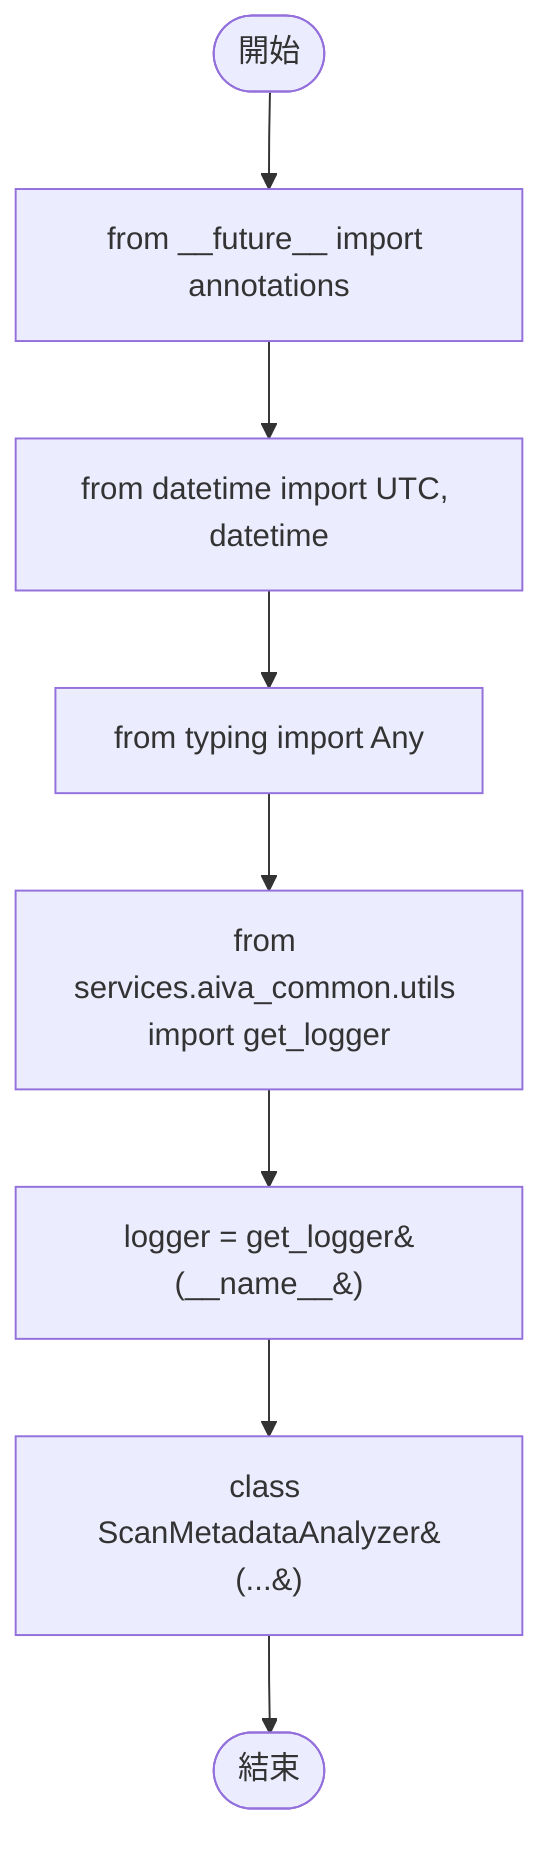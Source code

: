 flowchart TB
    n1([開始])
    n2([結束])
    n3[from __future__ import annotations]
    n4[from datetime import UTC, datetime]
    n5[from typing import Any]
    n6[from services.aiva_common.utils import get_logger]
    n7[logger = get_logger&#40;__name__&#41;]
    n8[class ScanMetadataAnalyzer&#40;...&#41;]
    n1 --> n3
    n3 --> n4
    n4 --> n5
    n5 --> n6
    n6 --> n7
    n7 --> n8
    n8 --> n2